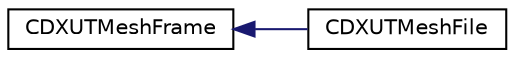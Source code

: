 digraph G
{
  edge [fontname="Helvetica",fontsize="10",labelfontname="Helvetica",labelfontsize="10"];
  node [fontname="Helvetica",fontsize="10",shape=record];
  rankdir="LR";
  Node1 [label="CDXUTMeshFrame",height=0.2,width=0.4,color="black", fillcolor="white", style="filled",URL="$class_c_d_x_u_t_mesh_frame.html"];
  Node1 -> Node2 [dir="back",color="midnightblue",fontsize="10",style="solid",fontname="Helvetica"];
  Node2 [label="CDXUTMeshFile",height=0.2,width=0.4,color="black", fillcolor="white", style="filled",URL="$class_c_d_x_u_t_mesh_file.html"];
}
